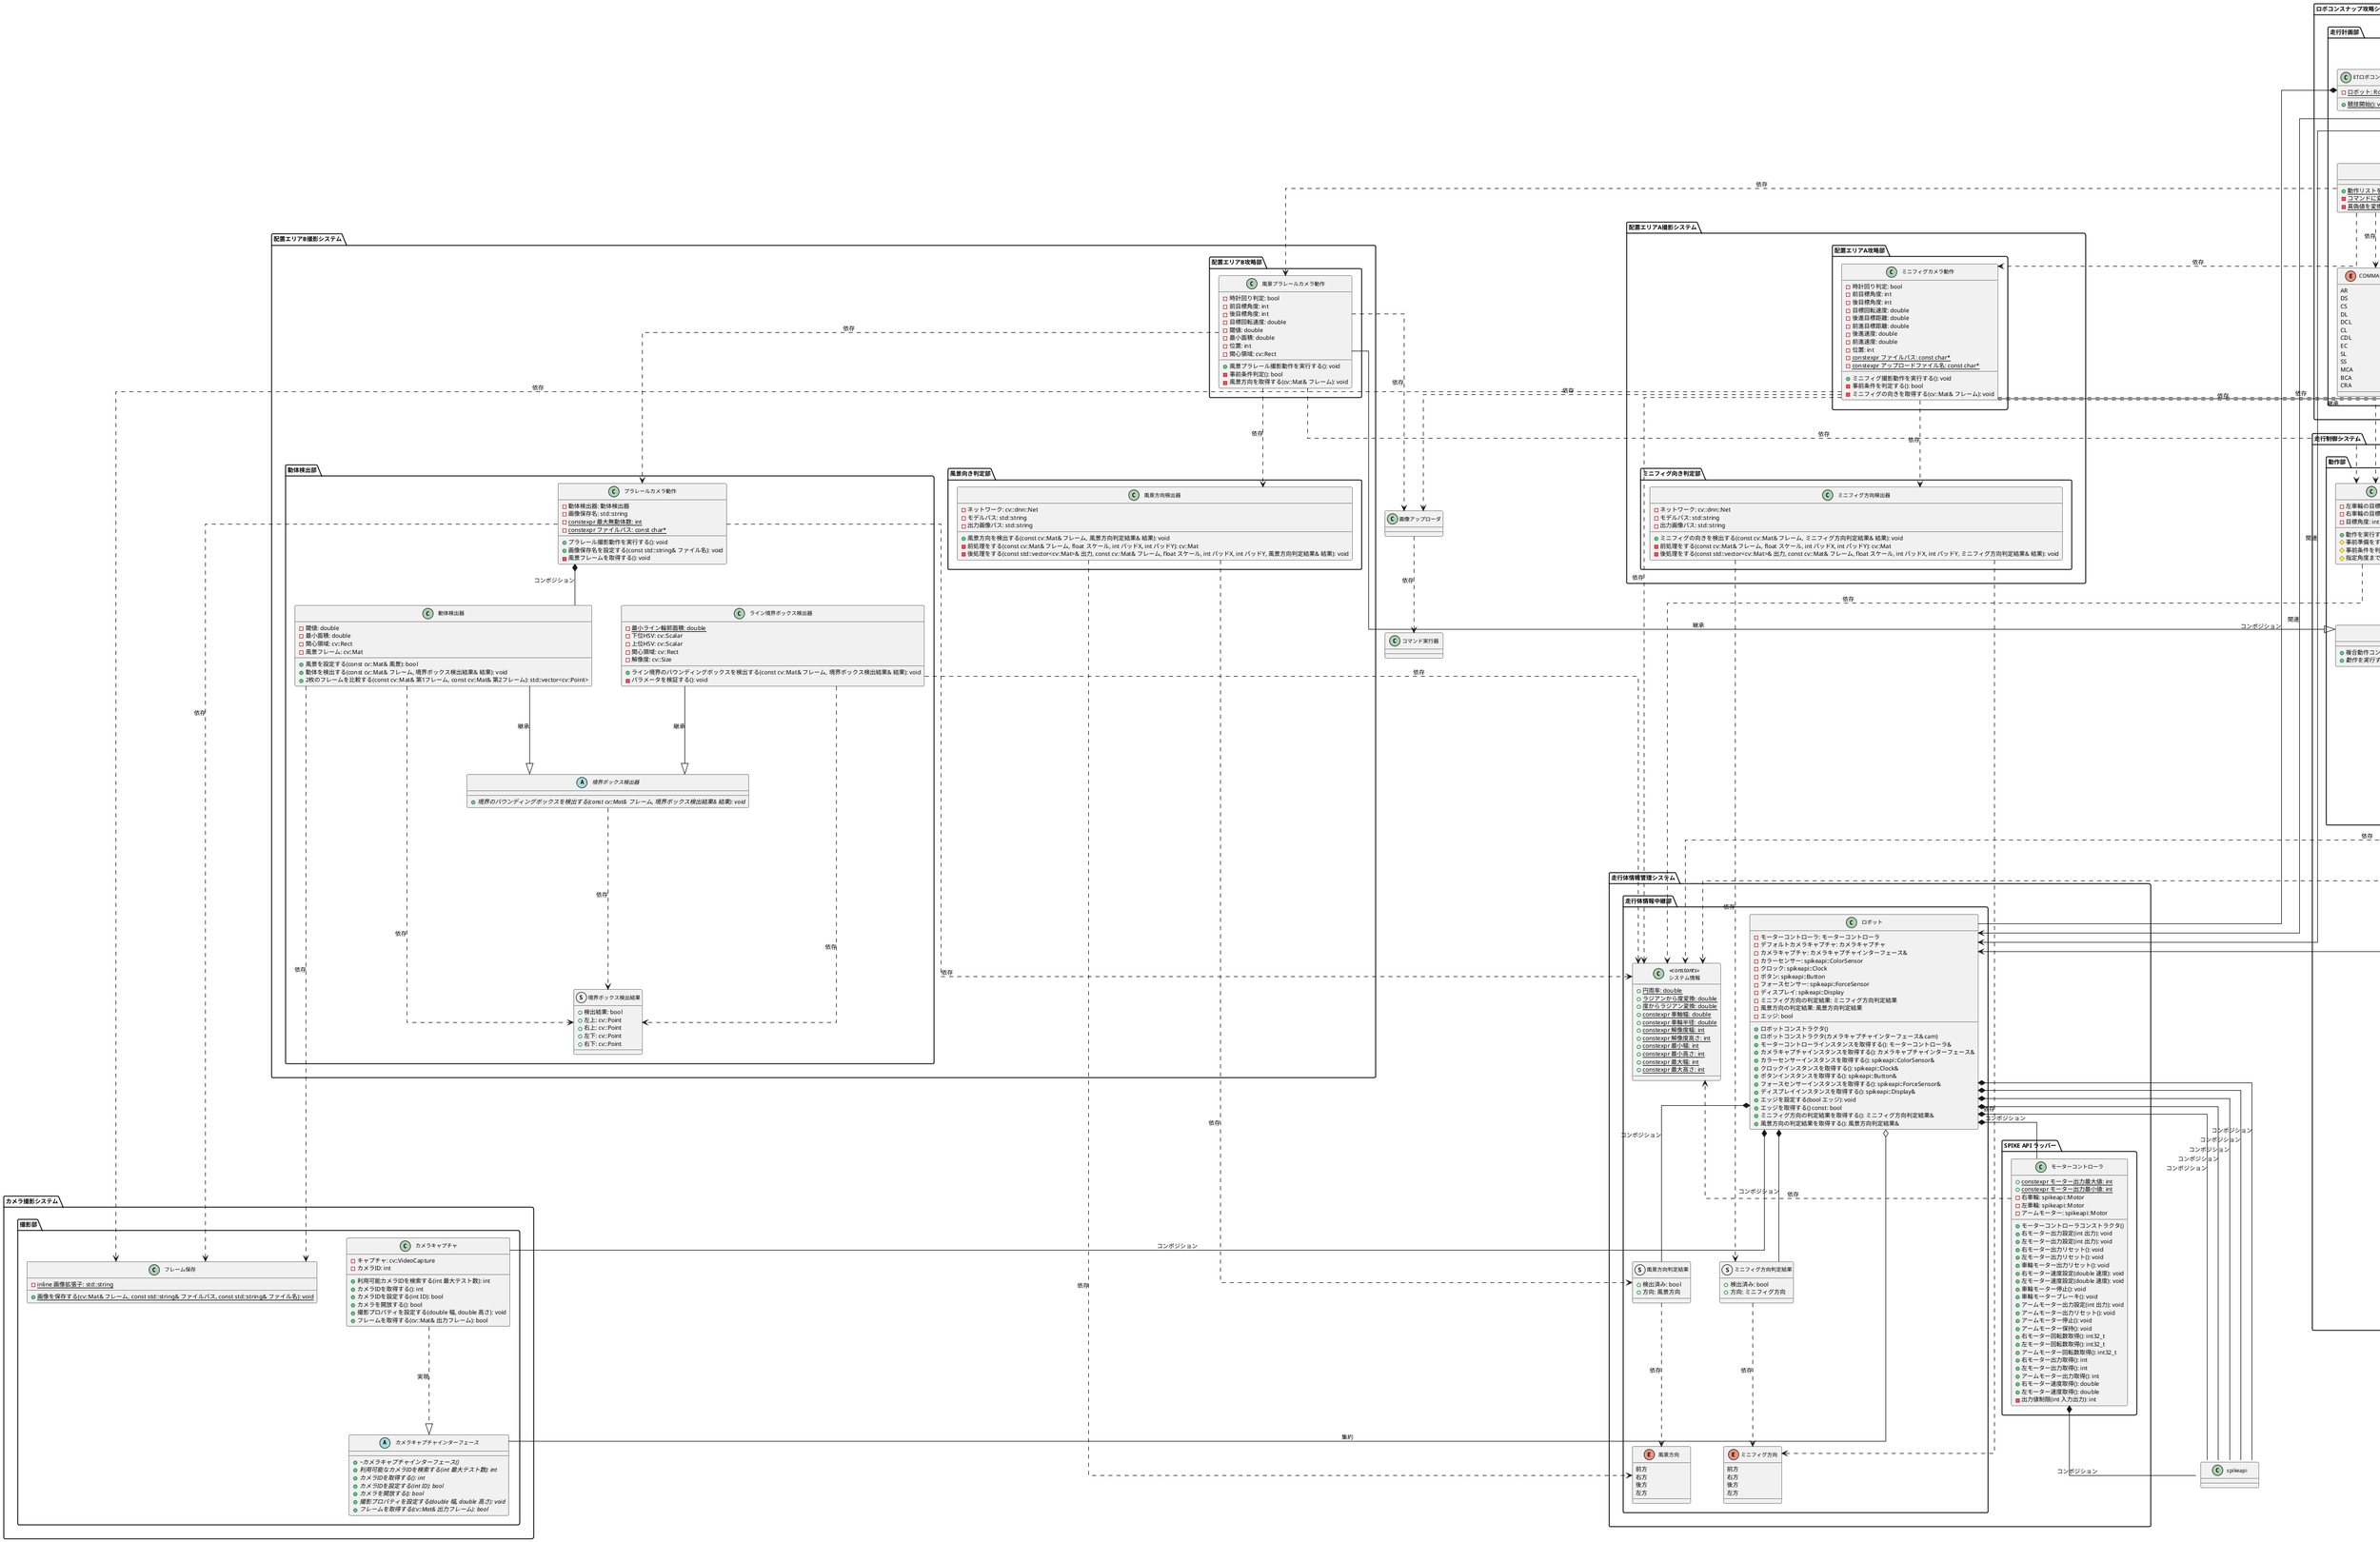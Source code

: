 @startuml etrobocon2025-japanese-class-diagram
!pragma useVerticalIf on

' レイアウト調整
skinparam linetype ortho
skinparam nodesep 50
skinparam ranksep 50
skinparam minClassWidth 100
skinparam maxMessageSize 150
skinparam maxBoxSize 150
skinparam svgMaxWidth 10000
skinparam svgMaxHeight 6000
skinparam defaultFontSize 10
skinparam classFontSize 9
skinparam packageFontSize 10

' 配置指示
!define LAYOUT_TOP_TO_BOTTOM_DIRECTION top to bottom direction

' サブシステム、ロボコンスナップ攻略システム
package "ロボコンスナップ攻略システム" {
  package "走行計画部" {
    ' コマンドの列挙型
    enum COMMAND {
      AR
      DS
      CS
      DL
      DCL
      ' CDCL
      CL
      CDL
      EC
      SL
      SS
      MCA
      BCA
      CRA
      ' NONE
    }

    ' 攻略エリアの列挙型
    enum Area {
      LineTrace
      DoubleLoop
      SmartCarry
    }

    ' メインクラス
    class ETロボコン2025 {
      + {static} 競技開始(): void
      - {static} ロボット: Robot
    }

    ' エリアマスタークラス
    class エリアマスター {
      + エリア攻略を実行する(): void
      - エリア: Area
      - 左コース判定: bool
      - 目標輝度: int
      - {static} const ベースパス: std::string
      - {static} const エリアコマンド名: std::array<std::string, 3>
    }

    ' キャリブレータクラス
    class キャリブレーター {
      + コース選択設定(): void
      + 目標輝度測定設定(): void
      + 角度確認フレーム取得(): void
      + スタート待機(): void
      + 左コース判定取得(): bool
      + 目標輝度取得(): int
      - 左コース判定: bool
      - 目標輝度: int
    }

    ' モーションパーサークラス
    class 動作解析器 {
      + {static} 動作リストを生成する(Robot& ロボット, std::string& コマンドファイルパス, int 目標輝度): std::vector<Motion*>
      - {static} コマンドに変換する(const std::string& 文字列): COMMAND
      - {static} 真偽値を変換する(const std::string& コマンド, const std::string& 文字列パラメータ): bool
    }

    ' 文字列操作クラス
    class 文字列操作器 {
      + {static} 改行文字削除(const std::string& 文字列): std::stringｍ
    }
  }
}

' サブシステム、走行体情報管理システム
package "走行体情報管理システム" {
  package "走行体情報中継部" {
    ' ミニフィグ方向判定結果
    struct ミニフィグ方向判定結果 {
      + 検出済み: bool
      + 方向: ミニフィグ方向
    }

    ' ミニフィグ方向の列挙型
    enum ミニフィグ方向 {
      前方
      右方
      後方
      左方
    }

    ' 風景方向判定結果
    struct 風景方向判定結果 {
      + 検出済み: bool
      + 方向: 風景方向
    }

    ' 風景方向の列挙型
    enum 風景方向 {
      前方
      右方
      後方
      左方
    }

    ' システム定数
    class システム情報 <<constants>> {
      + {static} 円周率: double
      + {static} ラジアンから度変換: double
      + {static} 度からラジアン変換: double
      + {static} constexpr 車軸幅: double
      + {static} constexpr 車輪半径: double
      + {static} constexpr 解像度幅: int
      + {static} constexpr 解像度高さ: int
      + {static} constexpr 最小幅: int
      + {static} constexpr 最小高さ: int
      + {static} constexpr 最大幅: int
      + {static} constexpr 最大高さ: int
    }

    ' ロボットクラス
    ' 風景方向判定結果 は実装予定の変数と関係を記述している
    class ロボット {
      + ロボットコンストラクタ()
      + ロボットコンストラクタ(カメラキャプチャインターフェース& cam)
      + モーターコントローラインスタンスを取得する(): モーターコントローラ&
      + カメラキャプチャインスタンスを取得する(): カメラキャプチャインターフェース&
      + カラーセンサーインスタンスを取得する(): spikeapi::ColorSensor&
      + クロックインスタンスを取得する(): spikeapi::Clock&
      + ボタンインスタンスを取得する(): spikeapi::Button&
      + フォースセンサーインスタンスを取得する(): spikeapi::ForceSensor&
      + ディスプレイインスタンスを取得する(): spikeapi::Display&
      + エッジを設定する(bool エッジ): void
      + エッジを取得する() const: bool
      + ミニフィグ方向の判定結果を取得する(): ミニフィグ方向判定結果&
      + 風景方向の判定結果を取得する(): 風景方向判定結果&
      - モーターコントローラ: モーターコントローラ
      - デフォルトカメラキャプチャ: カメラキャプチャ
      - カメラキャプチャ: カメラキャプチャインターフェース&
      - カラーセンサー: spikeapi::ColorSensor
      - クロック: spikeapi::Clock
      - ボタン: spikeapi::Button
      - フォースセンサー: spikeapi::ForceSensor
      - ディスプレイ: spikeapi::Display
      - ミニフィグ方向の判定結果: ミニフィグ方向判定結果
      - 風景方向の判定結果: 風景方向判定結果
      - エッジ: bool
    }
  }

' サブシステム、SPIKE API ラッパー
  package "SPIKE API ラッパー" {
    ' モーターコントローラークラス
    class モーターコントローラ {
      + {static} constexpr モーター出力最大値: int
      + {static} constexpr モーター出力最小値: int
      + モーターコントローラコンストラクタ()
      + 右モーター出力設定(int 出力): void
      + 左モーター出力設定(int 出力): void
      + 右モーター出力リセット(): void
      + 左モーター出力リセット(): void
      + 車輪モーター出力リセット(): void
      + 右モーター速度設定(double 速度): void
      + 左モーター速度設定(double 速度): void
      + 車輪モーター停止(): void
      + 車輪モーターブレーキ(): void
      + アームモーター出力設定(int 出力): void
      + アームモーター出力リセット(): void
      + アームモーター停止(): void
      + アームモーター保持(): void
      + 右モーター回転数取得(): int32_t
      + 左モーター回転数取得(): int32_t
      + アームモーター回転数取得(): int32_t
      + 右モーター出力取得(): int
      + 左モーター出力取得(): int
      + アームモーター出力取得(): int
      + 右モーター速度取得(): double
      + 左モーター速度取得(): double
      - 右車輪: spikeapi::Motor
      - 左車輪: spikeapi::Motor
      - アームモーター: spikeapi::Motor
      - 出力値制限(int 入力出力): int
    }
  }
}

' サブシステム、走行制御システム
package "走行制御システム" {
  package "計算部" {
    ' PIDゲイン
    struct PIDゲイン {
      + 比例ゲイン: double
      + 積分ゲイン: double
      + 微分ゲイン: double
    }

    ' 色の列挙型
    enum 色 {
      なし
      黒
      白
      青
      緑
      黄
      赤
    }

    ' PID制御クラス
    class PID制御 {
      + PIDゲインを設定する(double 比例, double 積分, double 微分): void
      + PID計算を実行する(double 現在値, double デルタ): double
      - PIDゲイン: PIDゲイン
      - 前回偏差: double
      - 積分値: double
      - フィルタ微分: double
      - 目標値: double
      - 積分最大値: double
      - 積分最小値: double
      - {static} constexpr アルファ: double
    }

    ' 色識別クラス
    class 色判定 {
      + {static} 文字列から色構造体へ変換する(const std::string& 文字列): 色
      + {static} 色構造体から文字列へ変換する(const 色& 色): const char*
      + {static} HSVから色構造体へ変換する(const spikeapi::ColorSensor::HSV& hsv): 色
    }

    ' 走行距離計算クラス
    class 走行距離計算 {
      + {static} 車輪の回転距離を計算する(int32_t 角度): double
      + {static} 走行距離を計算する(int32_t 右角度, int32_t 左角度): double
    }

    ' 速度計算クラス
    class 速度計算器 {
      + 右モーターのpower値を計算する(): double
      + 左モーターのpower値を計算する(): double
      - const 目標速度: double
      - 右PID制御: PID制御
      - 左PID制御: PID制御
      - 右モーター出力: double
      - 左モーター出力: double
      - 前回右時刻: double
      - 前回左時刻: double
      - {static} constexpr 右比例ゲイン: double
      - {static} constexpr 右積分ゲイン: double
      - {static} constexpr 右微分ゲイン: double
      - {static} constexpr 左比例ゲイン: double
      - {static} constexpr 左積分ゲイン: double
      - {static} constexpr 左微分ゲイン: double
    }
  }

  package "動作部" {
    ' Motionクラス
    abstract class 動作 {
      + 動作コンストラクタ(Robot& ロボット)
      + {abstract} 動作を実行する(): void
      # ロボット: Robot&
    }

    ' 応用動作クラス
    abstract class 複合動作 {
      + 複合動作コンストラクタ(Robot& ロボット)
      + {abstract} 動作を実行する(): void
    }

    ' ライントレースクラス
    abstract class ライントレース {
      + 動作を実行する(): void
      # {abstract} 事前条件を判定する(): bool
      # {abstract} 事前準備をする(): void
      # {abstract} 継続条件を判定する(): bool
      # 目標速度: double
      # 目標輝度: int
      # PIDゲイン: PIDゲイン
    }

    ' 直進クラス
    abstract class 直進 {
      + 動作を実行する(): void
      # {abstract} 事前条件を判定する(): bool
      # {abstract} 事前準備をする(): void
      # {abstract} 継続条件を判定する(): bool
      # 目標速度: double
    }

    ' 回頭クラス
    abstract class 回頭 {
      + 動作を実行する(): void
      + {abstract} 事前条件を判定する(): bool
      + {abstract} 事前準備をする(): void
      + {abstract} 継続条件を判定する(): bool
      # 速度: double
      # 時計回り判定: bool
      # 左符号: int
      # 右符号: int
    }

    ' 色指定ライントレースクラス
    class 色指定ライントレース {
      + 動作を実行する(): void
      # 事前条件を判定する(): bool
      # 事前準備をする(): void
      # 指定色検出まで継続判定をする(): bool
      - {static} constexpr 判定回数: int
      - 色カウント: int
      - 目標色: 色
    }

    ' 距離指定ライントレースクラス
    class 距離指定ライントレース {
      + 動作を実行する(): void
      # 事前条件を判定する(): bool
      # 事前準備をする(): void
      # 指定距離まで継続判定をする(): bool
      - 目標距離: double
      - 初期距離: double
    }

    ' 色距離指定ライントレースクラス
    class 色距離指定ライントレース {
      + 動作を実行する(): void
      # 事前条件を判定する(): bool
      # 事前準備をする(): void
      # 色または距離まで継続判定をする(): bool
      - {static} constexpr 判定回数: int
      - 色カウント: int
      - 目標色: 色
      - 目標距離: double
      - 初期距離: double
    }

    ' 距離指定直進クラス
    class 距離指定直進 {
      + 動作を実行する(): void
      # 事前条件を判定する(): bool
      # 事前準備をする(): void
      # 指定距離まで継続判定をする(): bool
      - 目標距離: double
      - 初期距離: double
    }

    ' 色指定直進クラス
    class 色指定直進 {
      + 動作を実行する(): void
      # 事前条件を判定する(): bool
      # 事前準備をする(): void
      # 指定色検出まで継続判定をする(): bool
      - 色カウント: int
      - 目標色: 色
      - {static} constexpr 判定回数: int
    }

    ' 角度指定回頭クラス
    class 角度指定回頭 {
      + 動作を実行する(): void
      # 事前準備をする(): void
      # 事前条件を判定する(): bool
      # 指定角度まで継続判定をする(): bool
      - 左車輪の目標距離: double
      - 右車輪の目標距離: double
      - 目標角度: int
    }

    ' カメラ走行系、地区大会のモデルでは書かない予定

    ' ' カメラPID監視クラス
    ' abstract class カメラPID追跡 {
    '   + 動作を実行する(): void
    '   # {abstract} 事前条件を判定する(): bool
    '   # {abstract} 事前準備をする(): void
    '   # {abstract} 継続条件を判定する(): bool
    '   # 境界ボックス検出器: 境界ボックス検出器&
    '   # 検出結果: 境界ボックス検出結果
    '   # 目標速度: double
    '   # 目標X座標: int
    '   # PIDゲイン: PIDゲイン
    ' }

    ' ' 距離指定カメラライントレースクラス
    ' class 距離指定カメラライントレース {
    '   + 動作を実行する(): void
    '   # 事前条件を判定する(): bool
    '   # 事前準備をする(): void
    '   # 継続条件を判定する(): bool
    '   - 目標距離: double
    '   - 初期距離: double
    '   - 検出器: std::unique_ptr<境界ボックス検出器>
    ' }

    ' ' 色距離指定カメラライントレースクラス
    ' class 色距離指定カメラライントレース {
    '   + 動作を実行する(): void
    '   # 事前条件を判定する(): bool
    '   # 事前準備をする(): void
    '   # 継続条件を判定する(): bool
    '   - {static} constexpr 判定回数: int
    '   - 色カウント: int
    '   - 目標色: 色
    '   - 目標距離: double
    '   - 初期距離: double
    '   - 検出器: std::unique_ptr<境界ボックス検出器>
    ' }

    ' ' カメラフレーム復帰クラス
    ' class カメラ復帰動作 {
    '   + 動作を実行する(): void
    '   - 境界ボックス検出器: std::unique_ptr<境界ボックス検出器>
    '   - 検出結果: 境界ボックス検出結果
    '   - 復帰角度: int
    '   - 速度: double
    '   - 時計回り判定: bool
    '   - {static} constexpr フレーム数: int
    ' }

    ' エッジ変更クラス
    class エッジ変更 {
      + 動作を実行する(): void
      - エッジ: bool
    }

    ' スリープクラス
    class スリープ {
      + 動作を実行する(): void
      - ミリ秒: int
    }
  }
}

' サブシステム、カメラ撮影システム
package "カメラ撮影システム" {
  package "撮影部" {
    ' カメラキャプチャーインターフェース
    abstract class カメラキャプチャインターフェース {
      + {abstract} ~カメラキャプチャインターフェース()
      + {abstract} 利用可能なカメラIDを検索する(int 最大テスト数): int
      + {abstract} カメラIDを取得する(): int
      + {abstract} カメラIDを設定する(int ID): bool
      + {abstract} カメラを開放する(): bool
      + {abstract} 撮影プロパティを設定する(double 幅, double 高さ): void
      + {abstract} フレームを取得する(cv::Mat& 出力フレーム): bool
    }

    ' カメラキャプチャークラス
    class カメラキャプチャ {
      + 利用可能カメラIDを検索する(int 最大テスト数): int
      + カメラIDを取得する(): int
      + カメラIDを設定する(int ID): bool
      + カメラを開放する(): bool
      + 撮影プロパティを設定する(double 幅, double 高さ): void
      + フレームを取得する(cv::Mat& 出力フレーム): bool
      - キャプチャ: cv::VideoCapture
      - カメラID: int
    }

    ' フレーム保存クラス
    class フレーム保存 {
      + {static} 画像を保存する(cv::Mat& フレーム, const std::string& ファイルパス, const std::string& ファイル名): void
      - {static} inline 画像拡張子: std::string
    }
  }
}

' サブシステム、配置エリアA撮影システム
package "配置エリアA撮影システム" {
  package "配置エリアA攻略部" {
    ' ミニフィグカメラアクション
    class ミニフィグカメラ動作 {
      + ミニフィグ撮影動作を実行する(): void
      - 時計回り判定: bool
      - 前目標角度: int
      - 後目標角度: int
      - 目標回転速度: double
      - 後進目標距離: double
      - 前進目標距離: double
      - 後進速度: double
      - 前進速度: double
      - 位置: int
      - {static} constexpr ファイルパス: const char*
      - {static} constexpr アップロードファイル名: const char*
      - 事前条件を判定する(): bool
      - ミニフィグの向きを取得する(cv::Mat& フレーム): void
    }
  }

  package "ミニフィグ向き判定部" {
    ' ミニフィグ向き判定クラス
    class ミニフィグ方向検出器 {
      + ミニフィグの向きを検出する(const cv::Mat& フレーム, ミニフィグ方向判定結果& 結果): void
      - ネットワーク: cv::dnn::Net
      - モデルパス: std::string
      - 出力画像パス: std::string
      - 前処理をする(const cv::Mat& フレーム, float スケール, int パッドX, int パッドY): cv::Mat
      - 後処理をする(const std::vector<cv::Mat>& 出力, const cv::Mat& フレーム, float スケール, int パッドX, int パッドY, ミニフィグ方向判定結果& 結果): void
    }
  }
}

' サブシステム、配置エリアB撮影システム
package "配置エリアB撮影システム" {
  package "配置エリアB攻略部" {
    ' 風景プラレールカメラアクション
    class 風景プラレールカメラ動作 {
      + 風景プラレール撮影動作を実行する(): void
      - 時計回り判定: bool
      - 前目標角度: int
      - 後目標角度: int
      - 目標回転速度: double
      - 閾値: double
      - 最小面積: double
      - 位置: int
      - 関心領域: cv::Rect
      - 事前条件判定(): bool
      - 風景方向を取得する(cv::Mat& フレーム): void
    }
  }

  package "動体検出部" {
    ' 動体検出クラス
    class 動体検出器 {
      + 風景を設定する(const cv::Mat& 風景): bool
      + 動体を検出する(const cv::Mat& フレーム, 境界ボックス検出結果& 結果): void
      + 2枚のフレームを比較する(const cv::Mat& 第1フレーム, const cv::Mat& 第2フレーム): std::vector<cv::Point>
      - 閾値: double
      - 最小面積: double
      - 関心領域: cv::Rect
      - 風景フレーム: cv::Mat
    }

    ' プラレールカメラアクション
    class プラレールカメラ動作 {
      + プラレール撮影動作を実行する(): void
      + 画像保存名を設定する(const std::string& ファイル名): void
      - 風景フレームを取得する(): void
      - 動体検出器: 動体検出器
      - 画像保存名: std::string
      - {static} constexpr 最大無動体数: int
      - {static} constexpr ファイルパス: const char*
    }

    ' 画像処理系
    struct 境界ボックス検出結果 {
      + 検出結果: bool
      + 左上: cv::Point
      + 右上: cv::Point
      + 左下: cv::Point
      + 右下: cv::Point
    }

    abstract class 境界ボックス検出器 {
      + {abstract} 境界のバウンディングボックスを検出する(const cv::Mat& フレーム, 境界ボックス検出結果& 結果): void
    }

    class ライン境界ボックス検出器 {
      + ライン境界のバウンディングボックスを検出する(const cv::Mat& フレーム, 境界ボックス検出結果& 結果): void
      - {static} 最小ライン輪郭面積: double
      - 下位HSV: cv::Scalar
      - 上位HSV: cv::Scalar
      - 関心領域: cv::Rect
      - 解像度: cv::Size
      - パラメータを検証する(): void
    }
  }

  package "風景向き判定部" {
    ' 風景向き判定クラス
    class 風景方向検出器 {
      + 風景方向を検出する(const cv::Mat& フレーム, 風景方向判定結果& 結果): void
      - ネットワーク: cv::dnn::Net
      - モデルパス: std::string
      - 出力画像パス: std::string
      - 前処理をする(const cv::Mat& フレーム, float スケール, int パッドX, int パッドY): cv::Mat
      - 後処理をする(const std::vector<cv::Mat>& 出力, const cv::Mat& フレーム, float スケール, int パッドX, int パッドY, 風景方向判定結果& 結果): void
    }
  }
}

' サブシステム、ユーティリティシステム
package "ユーティリティシステム" {
  package "コマンド実行部" {
    ' シェルコマンド実行クラス
    class CommandExecutor {
      + {static} コマンドを実行する(const std::string& command): int
    }
  }
}

' サブシステム、走行体・無線通信デバイス間通信システム
package "走行体・無線通信デバイス間通信システム" {
  ' 走行体から無線通信デバイスへの画像アップロードクラス
  class ImageUploader {
    + {static} 走行体から無線通信デバイスへ画像をアップロードする(const std::string& imagePath, int maxAttempts): bool
  }
}

' サブシステム、画像アップロードシステム
package "画像アップロードシステム" {
  ' 別リポジトリの etrobocon2025-comm-device-system を参照
  ' 無線通信デバイスから競技システムへの画像アップロードクラス
  class OfficialInterface {
    + 無線通信デバイスから競技システムへ画像をアップロードする(std::string imagePath): bool
  }
}

' 関係性の定義（同じ内容なので変更なし）

' 1. 継承関係 (Inheritance)
ライントレース --|> 動作 : 継承
直進 --|> 動作 : 継承
回頭 --|> 動作 : 継承
複合動作 --|> 動作 : 継承

距離指定ライントレース --|> ライントレース : 継承
色指定ライントレース --|> ライントレース : 継承
色距離指定ライントレース --|> ライントレース : 継承

距離指定直進 --|> 直進 : 継承
色指定直進 --|> 直進 : 継承

角度指定回頭 --|> 回頭 : 継承

' 距離指定カメラライントレース --|> カメラPID追跡 : 継承
' 色距離指定カメラライントレース --|> カメラPID追跡 : 継承

ミニフィグカメラ動作 --|> 複合動作 : 継承
風景プラレールカメラ動作 --|> 複合動作 : 継承
' カメラ復帰動作 --|> 複合動作 : 継承

エッジ変更 --|> 動作 : 継承
スリープ --|> 動作 : 継承

ライン境界ボックス検出器 --|> 境界ボックス検出器 : 継承
動体検出器 --|> 境界ボックス検出器 : 継承

' 2. 実現関係 (Realization)
カメラキャプチャ ..|> カメラキャプチャインターフェース : 実現

' 3. コンポジション関係 (Composition) - 強い所有関係
ETロボコン2025 *-- ロボット : コンポジション
ロボット *-- モーターコントローラ : コンポジション
ロボット *-- カメラキャプチャ : コンポジション
ロボット *-- "spikeapi::ColorSensor" : コンポジション
ロボット *-- "spikeapi::Clock" : コンポジション
ロボット *-- "spikeapi::Button" : コンポジション
ロボット *-- "spikeapi::ForceSensor" : コンポジション
ロボット *-- "spikeapi::Display" : コンポジション
ロボット *-- 風景方向判定結果 : コンポジション
ロボット *-- ミニフィグ方向判定結果 : コンポジション

モーターコントローラ *-- "spikeapi::Motor" : コンポジション

PID制御 *-- PIDゲイン : コンポジション

速度計算器 *-- PID制御 : コンポジション

プラレールカメラ動作 *-- 動体検出器 : コンポジション

色判定 *-- 色 : コンポジション

' 4. 集約関係 (Aggregation) - 弱い所有関係
ロボット o-- カメラキャプチャインターフェース : 集約

' 5. 関連関係 (Association) - 永続的な関係
エリアマスター --> ロボット : 関連
キャリブレーター --> ロボット : 関連
動作 --> ロボット : 関連

' 6. 依存関係 (Dependency) - 一時的な使用関係
エリアマスター ..> 動作解析器 : 依存
エリアマスター ..> Area : 依存

動作解析器 ..> 動作 : 依存
動作解析器 ..> COMMAND : 依存
動作解析器 ..> 色指定ライントレース : 依存
動作解析器 ..> 距離指定ライントレース : 依存
動作解析器 ..> 色距離指定ライントレース : 依存
動作解析器 ..> 距離指定直進 : 依存
動作解析器 ..> 色指定直進 : 依存
動作解析器 ..> 角度指定回頭 : 依存
動作解析器 ..> エッジ変更 : 依存
動作解析器 ..> スリープ : 依存
' 動作解析器 ..> 距離指定カメラライントレース : 依存
' 動作解析器 ..> 色距離指定カメラライントレース : 依存
動作解析器 ..> ミニフィグカメラ動作 : 依存
動作解析器 ..> 風景プラレールカメラ動作 : 依存
' 動作解析器 ..> カメラ復帰動作 : 依存
動作解析器 ..> 文字列操作器 : 依存

ライントレース ..> PIDゲイン : 依存
ライントレース ..> 色判定 : 依存
ライントレース ..> 走行距離計算 : 依存
ライントレース ..> 速度計算器 : 依存

直進 ..> 速度計算器 : 依存

角度指定回頭 ..> 走行距離計算 : 依存
角度指定回頭 ..> システム情報 : 依存

走行距離計算 ..> システム情報 : 依存
モーターコントローラ ..> システム情報 : 依存
速度計算器 ..> システム情報 : 依存
ライン境界ボックス検出器 ..> システム情報 : 依存
プラレールカメラ動作 ..> システム情報 : 依存
ミニフィグカメラ動作 ..> システム情報 : 依存

色指定ライントレース ..> 色 : 依存
色指定直進 ..> 色 : 依存
色指定直進 ..> 色判定 : 依存
色距離指定ライントレース ..> 色 : 依存

境界ボックス検出器 ..> 境界ボックス検出結果 : 依存
ライン境界ボックス検出器 ..> 境界ボックス検出結果 : 依存
動体検出器 ..> 境界ボックス検出結果 : 依存

風景方向検出器 ..> 風景方向判定結果 : 依存
風景方向検出器 ..> 風景方向 : 依存

ミニフィグ方向検出器 ..> ミニフィグ方向判定結果 : 依存
ミニフィグ方向検出器 ..> ミニフィグ方向 : 依存

' 構造体と列挙型の関係
ミニフィグ方向判定結果 ..> ミニフィグ方向 : 依存
風景方向判定結果 ..> 風景方向 : 依存

ミニフィグカメラ動作 ..> フレーム保存 : 依存
ミニフィグカメラ動作 ..> ミニフィグ方向検出器 : 依存
ミニフィグカメラ動作 ..> 角度指定回頭 : 依存
ミニフィグカメラ動作 ..> 距離指定直進 : 依存
プラレールカメラ動作 ..> フレーム保存 : 依存
動体検出器 ..> フレーム保存 : 依存
風景プラレールカメラ動作 ..> 風景方向検出器 : 依存
風景プラレールカメラ動作 ..> プラレールカメラ動作 : 依存
風景プラレールカメラ動作 ..> 角度指定回頭 : 依存
ミニフィグカメラ動作 ..> 画像アップローダ : 依存
風景プラレールカメラ動作 ..> 画像アップローダ : 依存
' カメラ復帰動作 ..> 境界ボックス検出器 : 依存
' カメラ復帰動作 ..> 境界ボックス検出結果 : 依存
画像アップローダ ..> コマンド実行器 : 依存

@enduml
